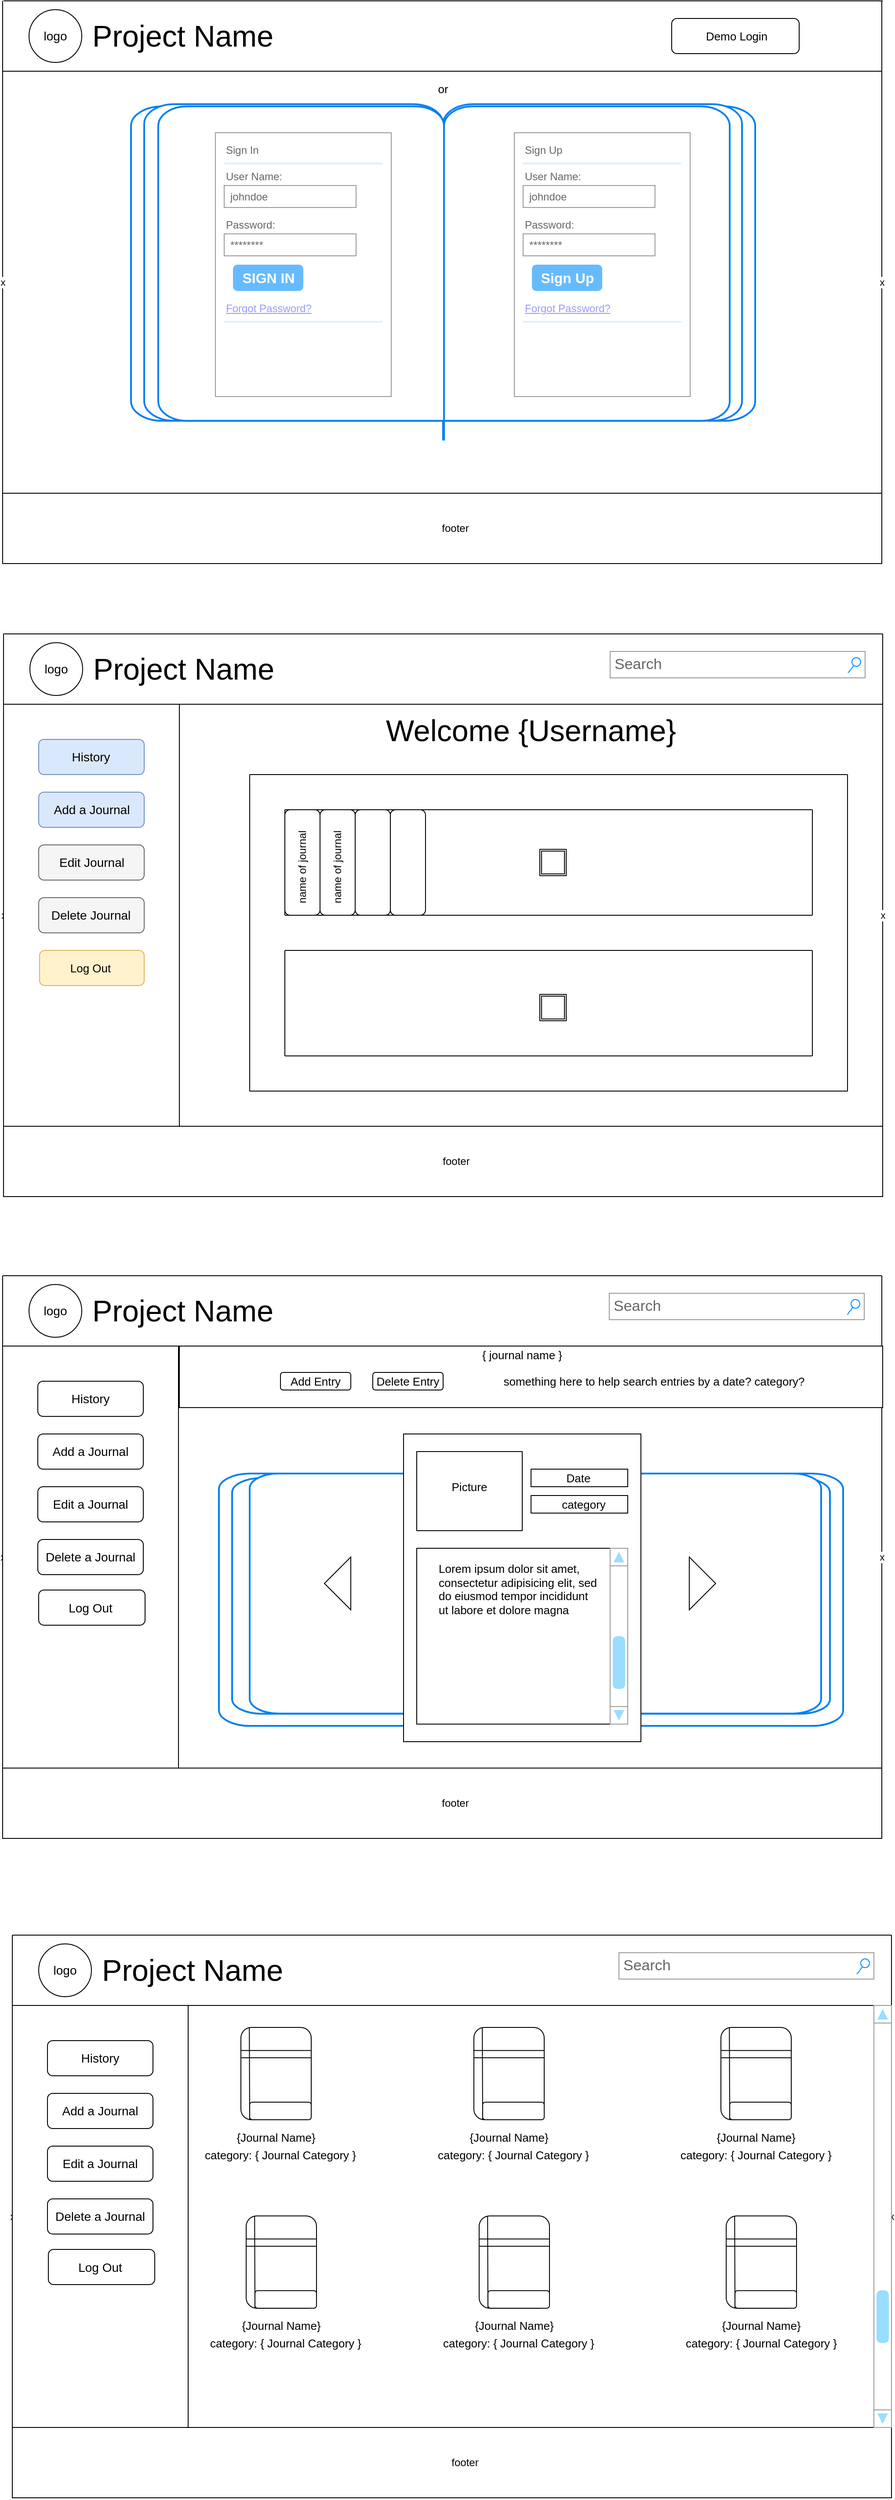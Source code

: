 <mxfile version="14.2.9" type="github">
  <diagram name="Page-1" id="03018318-947c-dd8e-b7a3-06fadd420f32">
    <mxGraphModel dx="1186" dy="2384" grid="1" gridSize="10" guides="1" tooltips="1" connect="1" arrows="1" fold="1" page="1" pageScale="1" pageWidth="1100" pageHeight="850" background="#ffffff" math="0" shadow="0">
      <root>
        <mxCell id="0" />
        <mxCell id="1" parent="0" />
        <mxCell id="677b7b8949515195-3" value="Search" style="strokeWidth=1;shadow=0;align=center;html=1;shape=mxgraph.mockup.forms.searchBox;strokeColor=#999999;mainText=;strokeColor2=#008cff;fontColor=#666666;fontSize=17;align=left;spacingLeft=3;rounded=0;labelBackgroundColor=none;comic=1;" parent="1" vertex="1">
          <mxGeometry x="730" y="-740" width="290" height="30" as="geometry" />
        </mxCell>
        <mxCell id="5NB1hFwePOgQbVpTFOs5-40" value="Untitled Layer" parent="0" />
        <mxCell id="5NB1hFwePOgQbVpTFOs5-164" value="" style="html=1;verticalLabelPosition=bottom;align=center;labelBackgroundColor=#ffffff;verticalAlign=top;strokeWidth=2;strokeColor=#0080F0;shadow=0;dashed=0;shape=mxgraph.ios7.icons.book;fontSize=33;fontColor=#000000;" vertex="1" parent="5NB1hFwePOgQbVpTFOs5-40">
          <mxGeometry x="285" y="195" width="710" height="305" as="geometry" />
        </mxCell>
        <mxCell id="5NB1hFwePOgQbVpTFOs5-166" value="" style="html=1;verticalLabelPosition=bottom;align=center;labelBackgroundColor=#ffffff;verticalAlign=top;strokeWidth=2;strokeColor=#0080F0;shadow=0;dashed=0;shape=mxgraph.ios7.icons.book;fontSize=33;fontColor=#000000;" vertex="1" parent="5NB1hFwePOgQbVpTFOs5-40">
          <mxGeometry x="300" y="200" width="680" height="285" as="geometry" />
        </mxCell>
        <mxCell id="5NB1hFwePOgQbVpTFOs5-176" value="" style="html=1;verticalLabelPosition=bottom;align=center;labelBackgroundColor=#ffffff;verticalAlign=top;strokeWidth=2;strokeColor=#0080F0;shadow=0;dashed=0;shape=mxgraph.ios7.icons.book;fontSize=13;fontColor=#000000;" vertex="1" parent="5NB1hFwePOgQbVpTFOs5-40">
          <mxGeometry x="320" y="195" width="650" height="290" as="geometry" />
        </mxCell>
        <mxCell id="5NB1hFwePOgQbVpTFOs5-44" value="" style="endArrow=none;html=1;" edge="1" parent="5NB1hFwePOgQbVpTFOs5-40">
          <mxGeometry width="50" height="50" relative="1" as="geometry">
            <mxPoint x="40" y="-760" as="sourcePoint" />
            <mxPoint x="1040" y="-760" as="targetPoint" />
          </mxGeometry>
        </mxCell>
        <mxCell id="5NB1hFwePOgQbVpTFOs5-45" value="" style="endArrow=none;html=1;" edge="1" parent="5NB1hFwePOgQbVpTFOs5-40">
          <mxGeometry width="50" height="50" relative="1" as="geometry">
            <mxPoint x="40" y="-120" as="sourcePoint" />
            <mxPoint x="1040" y="-120" as="targetPoint" />
          </mxGeometry>
        </mxCell>
        <mxCell id="5NB1hFwePOgQbVpTFOs5-46" value="" style="endArrow=none;html=1;" edge="1" parent="5NB1hFwePOgQbVpTFOs5-40">
          <mxGeometry width="50" height="50" relative="1" as="geometry">
            <mxPoint x="40" y="-680" as="sourcePoint" />
            <mxPoint x="1040" y="-680" as="targetPoint" />
          </mxGeometry>
        </mxCell>
        <mxCell id="5NB1hFwePOgQbVpTFOs5-48" value="x&lt;span style=&quot;color: rgba(0 , 0 , 0 , 0) ; font-family: monospace ; font-size: 0px ; background-color: rgb(248 , 249 , 250)&quot;&gt;%3CmxGraphModel%3E%3Croot%3E%3CmxCell%20id%3D%220%22%2F%3E%3CmxCell%20id%3D%221%22%20parent%3D%220%22%2F%3E%3CmxCell%20id%3D%222%22%20value%3D%22%22%20style%3D%22endArrow%3Dnone%3Bhtml%3D1%3B%22%20edge%3D%221%22%20parent%3D%221%22%3E%3CmxGeometry%20width%3D%2250%22%20height%3D%2250%22%20relative%3D%221%22%20as%3D%22geometry%22%3E%3CmxPoint%20x%3D%2240%22%20y%3D%22-800%22%20as%3D%22sourcePoint%22%2F%3E%3CmxPoint%20x%3D%221040%22%20y%3D%22-800%22%20as%3D%22targetPoint%22%2F%3E%3C%2FmxGeometry%3E%3C%2FmxCell%3E%3C%2Froot%3E%3C%2FmxGraphModel%3E&lt;/span&gt;" style="endArrow=none;html=1;" edge="1" parent="5NB1hFwePOgQbVpTFOs5-40">
          <mxGeometry width="50" height="50" relative="1" as="geometry">
            <mxPoint x="40" y="-120" as="sourcePoint" />
            <mxPoint x="40" y="-760" as="targetPoint" />
          </mxGeometry>
        </mxCell>
        <mxCell id="5NB1hFwePOgQbVpTFOs5-50" value="x&lt;span style=&quot;color: rgba(0 , 0 , 0 , 0) ; font-family: monospace ; font-size: 0px ; background-color: rgb(248 , 249 , 250)&quot;&gt;%3CmxGraphModel%3E%3Croot%3E%3CmxCell%20id%3D%220%22%2F%3E%3CmxCell%20id%3D%221%22%20parent%3D%220%22%2F%3E%3CmxCell%20id%3D%222%22%20value%3D%22%22%20style%3D%22endArrow%3Dnone%3Bhtml%3D1%3B%22%20edge%3D%221%22%20parent%3D%221%22%3E%3CmxGeometry%20width%3D%2250%22%20height%3D%2250%22%20relative%3D%221%22%20as%3D%22geometry%22%3E%3CmxPoint%20x%3D%2240%22%20y%3D%22-800%22%20as%3D%22sourcePoint%22%2F%3E%3CmxPoint%20x%3D%221040%22%20y%3D%22-800%22%20as%3D%22targetPoint%22%2F%3E%3C%2FmxGeometry%3E%3C%2FmxCell%3E%3C%2Froot%3E%3C%2FmxGraphModel%3E&lt;/span&gt;" style="endArrow=none;html=1;" edge="1" parent="5NB1hFwePOgQbVpTFOs5-40">
          <mxGeometry width="50" height="50" relative="1" as="geometry">
            <mxPoint x="1040" y="-120" as="sourcePoint" />
            <mxPoint x="1040" y="-760" as="targetPoint" />
          </mxGeometry>
        </mxCell>
        <mxCell id="5NB1hFwePOgQbVpTFOs5-65" value="" style="endArrow=none;html=1;" edge="1" parent="5NB1hFwePOgQbVpTFOs5-40">
          <mxGeometry width="50" height="50" relative="1" as="geometry">
            <mxPoint x="320" y="-600" as="sourcePoint" />
            <mxPoint x="1000" y="-600" as="targetPoint" />
          </mxGeometry>
        </mxCell>
        <mxCell id="5NB1hFwePOgQbVpTFOs5-66" value="" style="endArrow=none;html=1;" edge="1" parent="5NB1hFwePOgQbVpTFOs5-40">
          <mxGeometry width="50" height="50" relative="1" as="geometry">
            <mxPoint x="320" y="-600" as="sourcePoint" />
            <mxPoint x="320" y="-240" as="targetPoint" />
          </mxGeometry>
        </mxCell>
        <mxCell id="5NB1hFwePOgQbVpTFOs5-67" value="" style="endArrow=none;html=1;" edge="1" parent="5NB1hFwePOgQbVpTFOs5-40">
          <mxGeometry width="50" height="50" relative="1" as="geometry">
            <mxPoint x="1000" y="-600" as="sourcePoint" />
            <mxPoint x="1000" y="-240" as="targetPoint" />
          </mxGeometry>
        </mxCell>
        <mxCell id="5NB1hFwePOgQbVpTFOs5-68" value="" style="endArrow=none;html=1;" edge="1" parent="5NB1hFwePOgQbVpTFOs5-40">
          <mxGeometry width="50" height="50" relative="1" as="geometry">
            <mxPoint x="320" y="-240" as="sourcePoint" />
            <mxPoint x="1000" y="-240" as="targetPoint" />
          </mxGeometry>
        </mxCell>
        <mxCell id="5NB1hFwePOgQbVpTFOs5-69" value="" style="endArrow=none;html=1;" edge="1" parent="5NB1hFwePOgQbVpTFOs5-40">
          <mxGeometry width="50" height="50" relative="1" as="geometry">
            <mxPoint x="360" y="-560" as="sourcePoint" />
            <mxPoint x="960" y="-560" as="targetPoint" />
          </mxGeometry>
        </mxCell>
        <mxCell id="5NB1hFwePOgQbVpTFOs5-70" value="" style="endArrow=none;html=1;" edge="1" parent="5NB1hFwePOgQbVpTFOs5-40">
          <mxGeometry width="50" height="50" relative="1" as="geometry">
            <mxPoint x="360" y="-440" as="sourcePoint" />
            <mxPoint x="960" y="-440" as="targetPoint" />
          </mxGeometry>
        </mxCell>
        <mxCell id="5NB1hFwePOgQbVpTFOs5-71" value="" style="endArrow=none;html=1;" edge="1" parent="5NB1hFwePOgQbVpTFOs5-40">
          <mxGeometry width="50" height="50" relative="1" as="geometry">
            <mxPoint x="360" y="-400" as="sourcePoint" />
            <mxPoint x="960" y="-400" as="targetPoint" />
          </mxGeometry>
        </mxCell>
        <mxCell id="5NB1hFwePOgQbVpTFOs5-72" value="" style="endArrow=none;html=1;" edge="1" parent="5NB1hFwePOgQbVpTFOs5-40">
          <mxGeometry width="50" height="50" relative="1" as="geometry">
            <mxPoint x="360" y="-280" as="sourcePoint" />
            <mxPoint x="960" y="-280" as="targetPoint" />
          </mxGeometry>
        </mxCell>
        <mxCell id="5NB1hFwePOgQbVpTFOs5-74" value="" style="endArrow=none;html=1;" edge="1" parent="5NB1hFwePOgQbVpTFOs5-40">
          <mxGeometry width="50" height="50" relative="1" as="geometry">
            <mxPoint x="360" y="-440" as="sourcePoint" />
            <mxPoint x="360" y="-560" as="targetPoint" />
          </mxGeometry>
        </mxCell>
        <mxCell id="5NB1hFwePOgQbVpTFOs5-75" value="" style="endArrow=none;html=1;" edge="1" parent="5NB1hFwePOgQbVpTFOs5-40">
          <mxGeometry width="50" height="50" relative="1" as="geometry">
            <mxPoint x="960" y="-440" as="sourcePoint" />
            <mxPoint x="960" y="-560" as="targetPoint" />
          </mxGeometry>
        </mxCell>
        <mxCell id="5NB1hFwePOgQbVpTFOs5-76" value="" style="endArrow=none;html=1;" edge="1" parent="5NB1hFwePOgQbVpTFOs5-40">
          <mxGeometry width="50" height="50" relative="1" as="geometry">
            <mxPoint x="360" y="-280" as="sourcePoint" />
            <mxPoint x="360" y="-400" as="targetPoint" />
          </mxGeometry>
        </mxCell>
        <mxCell id="5NB1hFwePOgQbVpTFOs5-77" value="" style="endArrow=none;html=1;" edge="1" parent="5NB1hFwePOgQbVpTFOs5-40">
          <mxGeometry width="50" height="50" relative="1" as="geometry">
            <mxPoint x="960" y="-280" as="sourcePoint" />
            <mxPoint x="960" y="-400" as="targetPoint" />
          </mxGeometry>
        </mxCell>
        <mxCell id="5NB1hFwePOgQbVpTFOs5-78" value="" style="rounded=1;whiteSpace=wrap;html=1;rotation=-90;" vertex="1" parent="5NB1hFwePOgQbVpTFOs5-40">
          <mxGeometry x="320" y="-520" width="120" height="40" as="geometry" />
        </mxCell>
        <mxCell id="5NB1hFwePOgQbVpTFOs5-79" value="" style="rounded=1;whiteSpace=wrap;html=1;rotation=-90;" vertex="1" parent="5NB1hFwePOgQbVpTFOs5-40">
          <mxGeometry x="360" y="-520" width="120" height="40" as="geometry" />
        </mxCell>
        <mxCell id="5NB1hFwePOgQbVpTFOs5-80" value="" style="rounded=1;whiteSpace=wrap;html=1;rotation=-90;" vertex="1" parent="5NB1hFwePOgQbVpTFOs5-40">
          <mxGeometry x="400" y="-520" width="120" height="40" as="geometry" />
        </mxCell>
        <mxCell id="5NB1hFwePOgQbVpTFOs5-81" value="" style="rounded=1;whiteSpace=wrap;html=1;rotation=-90;" vertex="1" parent="5NB1hFwePOgQbVpTFOs5-40">
          <mxGeometry x="440" y="-520" width="120" height="40" as="geometry" />
        </mxCell>
        <mxCell id="5NB1hFwePOgQbVpTFOs5-82" value="" style="shape=ext;double=1;whiteSpace=wrap;html=1;aspect=fixed;" vertex="1" parent="5NB1hFwePOgQbVpTFOs5-40">
          <mxGeometry x="650" y="-515" width="30" height="30" as="geometry" />
        </mxCell>
        <mxCell id="5NB1hFwePOgQbVpTFOs5-83" value="" style="shape=ext;double=1;whiteSpace=wrap;html=1;aspect=fixed;" vertex="1" parent="5NB1hFwePOgQbVpTFOs5-40">
          <mxGeometry x="650" y="-350" width="30" height="30" as="geometry" />
        </mxCell>
        <mxCell id="5NB1hFwePOgQbVpTFOs5-88" value="" style="rounded=0;whiteSpace=wrap;html=1;" vertex="1" parent="5NB1hFwePOgQbVpTFOs5-40">
          <mxGeometry x="40" y="-200" width="1000" height="80" as="geometry" />
        </mxCell>
        <mxCell id="5NB1hFwePOgQbVpTFOs5-89" value="footer" style="text;html=1;strokeColor=none;fillColor=none;align=center;verticalAlign=middle;whiteSpace=wrap;rounded=0;" vertex="1" parent="5NB1hFwePOgQbVpTFOs5-40">
          <mxGeometry x="500" y="-180" width="110" height="40" as="geometry" />
        </mxCell>
        <mxCell id="5NB1hFwePOgQbVpTFOs5-90" value="" style="shape=image;html=1;verticalAlign=top;verticalLabelPosition=bottom;labelBackgroundColor=#ffffff;imageAspect=0;aspect=fixed;image=https://cdn4.iconfinder.com/data/icons/basic-user-interface-elements/700/plus-add-new-create-attach-maximize-128.png" vertex="1" parent="5NB1hFwePOgQbVpTFOs5-40">
          <mxGeometry x="656" y="-509" width="18" height="18" as="geometry" />
        </mxCell>
        <mxCell id="5NB1hFwePOgQbVpTFOs5-91" value="" style="shape=image;html=1;verticalAlign=top;verticalLabelPosition=bottom;labelBackgroundColor=#ffffff;imageAspect=0;aspect=fixed;image=https://cdn4.iconfinder.com/data/icons/basic-user-interface-elements/700/plus-add-new-create-attach-maximize-128.png" vertex="1" parent="5NB1hFwePOgQbVpTFOs5-40">
          <mxGeometry x="656" y="-344" width="18" height="18" as="geometry" />
        </mxCell>
        <mxCell id="5NB1hFwePOgQbVpTFOs5-92" value="name of journal" style="text;html=1;strokeColor=none;fillColor=none;align=center;verticalAlign=middle;whiteSpace=wrap;rounded=0;rotation=-90;" vertex="1" parent="5NB1hFwePOgQbVpTFOs5-40">
          <mxGeometry x="325" y="-505" width="110" height="20" as="geometry" />
        </mxCell>
        <mxCell id="5NB1hFwePOgQbVpTFOs5-93" value="name of journal" style="text;html=1;strokeColor=none;fillColor=none;align=center;verticalAlign=middle;whiteSpace=wrap;rounded=0;rotation=-90;" vertex="1" parent="5NB1hFwePOgQbVpTFOs5-40">
          <mxGeometry x="365" y="-505" width="110" height="20" as="geometry" />
        </mxCell>
        <mxCell id="5NB1hFwePOgQbVpTFOs5-94" value="" style="rounded=0;whiteSpace=wrap;html=1;rotation=-90;" vertex="1" parent="5NB1hFwePOgQbVpTFOs5-40">
          <mxGeometry x="-100" y="-540" width="480" height="200" as="geometry" />
        </mxCell>
        <mxCell id="5NB1hFwePOgQbVpTFOs5-99" value="" style="rounded=1;whiteSpace=wrap;html=1;fillColor=#dae8fc;strokeColor=#6c8ebf;" vertex="1" parent="5NB1hFwePOgQbVpTFOs5-40">
          <mxGeometry x="80" y="-640" width="120" height="40" as="geometry" />
        </mxCell>
        <mxCell id="5NB1hFwePOgQbVpTFOs5-100" value="" style="rounded=1;whiteSpace=wrap;html=1;fillColor=#dae8fc;strokeColor=#6c8ebf;" vertex="1" parent="5NB1hFwePOgQbVpTFOs5-40">
          <mxGeometry x="80" y="-580" width="120" height="40" as="geometry" />
        </mxCell>
        <mxCell id="5NB1hFwePOgQbVpTFOs5-101" value="" style="rounded=1;whiteSpace=wrap;html=1;fillColor=#f5f5f5;strokeColor=#666666;fontColor=#333333;" vertex="1" parent="5NB1hFwePOgQbVpTFOs5-40">
          <mxGeometry x="80" y="-520" width="120" height="40" as="geometry" />
        </mxCell>
        <mxCell id="5NB1hFwePOgQbVpTFOs5-102" value="" style="rounded=1;whiteSpace=wrap;html=1;fillColor=#f5f5f5;strokeColor=#666666;fontColor=#333333;" vertex="1" parent="5NB1hFwePOgQbVpTFOs5-40">
          <mxGeometry x="80" y="-460" width="120" height="40" as="geometry" />
        </mxCell>
        <mxCell id="5NB1hFwePOgQbVpTFOs5-104" value="" style="ellipse;whiteSpace=wrap;html=1;aspect=fixed;" vertex="1" parent="5NB1hFwePOgQbVpTFOs5-40">
          <mxGeometry x="70" y="-750" width="60" height="60" as="geometry" />
        </mxCell>
        <mxCell id="5NB1hFwePOgQbVpTFOs5-105" value="Project Name" style="text;html=1;strokeColor=none;fillColor=none;align=center;verticalAlign=middle;whiteSpace=wrap;rounded=0;strokeWidth=6;fontSize=34;" vertex="1" parent="5NB1hFwePOgQbVpTFOs5-40">
          <mxGeometry x="140" y="-760" width="210" height="80" as="geometry" />
        </mxCell>
        <mxCell id="5NB1hFwePOgQbVpTFOs5-106" value="Welcome {Username}" style="text;html=1;strokeColor=none;fillColor=none;align=center;verticalAlign=middle;whiteSpace=wrap;rounded=0;fontSize=34;" vertex="1" parent="5NB1hFwePOgQbVpTFOs5-40">
          <mxGeometry x="440" y="-660" width="400" height="20" as="geometry" />
        </mxCell>
        <mxCell id="5NB1hFwePOgQbVpTFOs5-108" value="Add a Journal" style="text;html=1;strokeColor=none;fillColor=none;align=center;verticalAlign=middle;whiteSpace=wrap;rounded=0;fontSize=14;" vertex="1" parent="5NB1hFwePOgQbVpTFOs5-40">
          <mxGeometry x="87.5" y="-580" width="105" height="40" as="geometry" />
        </mxCell>
        <mxCell id="5NB1hFwePOgQbVpTFOs5-111" value="History" style="text;html=1;strokeColor=none;fillColor=none;align=center;verticalAlign=middle;whiteSpace=wrap;rounded=0;fontSize=14;" vertex="1" parent="5NB1hFwePOgQbVpTFOs5-40">
          <mxGeometry x="96.5" y="-640" width="85" height="40" as="geometry" />
        </mxCell>
        <mxCell id="5NB1hFwePOgQbVpTFOs5-112" value="Edit Journal" style="text;html=1;strokeColor=none;fillColor=none;align=center;verticalAlign=middle;whiteSpace=wrap;rounded=0;fontSize=14;" vertex="1" parent="5NB1hFwePOgQbVpTFOs5-40">
          <mxGeometry x="93" y="-520" width="95" height="40" as="geometry" />
        </mxCell>
        <mxCell id="5NB1hFwePOgQbVpTFOs5-113" value="Delete Journal" style="text;html=1;strokeColor=none;fillColor=none;align=center;verticalAlign=middle;whiteSpace=wrap;rounded=0;fontSize=14;" vertex="1" parent="5NB1hFwePOgQbVpTFOs5-40">
          <mxGeometry x="86.5" y="-460" width="105" height="40" as="geometry" />
        </mxCell>
        <mxCell id="5NB1hFwePOgQbVpTFOs5-114" value="Search" style="strokeWidth=1;shadow=0;align=center;html=1;shape=mxgraph.mockup.forms.searchBox;strokeColor=#999999;mainText=;strokeColor2=#008cff;fontColor=#666666;fontSize=17;align=left;spacingLeft=3;rounded=0;labelBackgroundColor=none;comic=1;" vertex="1" parent="5NB1hFwePOgQbVpTFOs5-40">
          <mxGeometry x="729" y="-10" width="290" height="30" as="geometry" />
        </mxCell>
        <mxCell id="5NB1hFwePOgQbVpTFOs5-115" value="" style="endArrow=none;html=1;" edge="1" parent="5NB1hFwePOgQbVpTFOs5-40">
          <mxGeometry width="50" height="50" relative="1" as="geometry">
            <mxPoint x="39" y="-30" as="sourcePoint" />
            <mxPoint x="1039" y="-30" as="targetPoint" />
          </mxGeometry>
        </mxCell>
        <mxCell id="5NB1hFwePOgQbVpTFOs5-116" value="" style="endArrow=none;html=1;" edge="1" parent="5NB1hFwePOgQbVpTFOs5-40">
          <mxGeometry width="50" height="50" relative="1" as="geometry">
            <mxPoint x="39" y="610" as="sourcePoint" />
            <mxPoint x="1039" y="610" as="targetPoint" />
          </mxGeometry>
        </mxCell>
        <mxCell id="5NB1hFwePOgQbVpTFOs5-117" value="" style="endArrow=none;html=1;" edge="1" parent="5NB1hFwePOgQbVpTFOs5-40">
          <mxGeometry width="50" height="50" relative="1" as="geometry">
            <mxPoint x="39" y="50" as="sourcePoint" />
            <mxPoint x="1039" y="50" as="targetPoint" />
          </mxGeometry>
        </mxCell>
        <mxCell id="5NB1hFwePOgQbVpTFOs5-118" value="x&lt;span style=&quot;color: rgba(0 , 0 , 0 , 0) ; font-family: monospace ; font-size: 0px ; background-color: rgb(248 , 249 , 250)&quot;&gt;%3CmxGraphModel%3E%3Croot%3E%3CmxCell%20id%3D%220%22%2F%3E%3CmxCell%20id%3D%221%22%20parent%3D%220%22%2F%3E%3CmxCell%20id%3D%222%22%20value%3D%22%22%20style%3D%22endArrow%3Dnone%3Bhtml%3D1%3B%22%20edge%3D%221%22%20parent%3D%221%22%3E%3CmxGeometry%20width%3D%2250%22%20height%3D%2250%22%20relative%3D%221%22%20as%3D%22geometry%22%3E%3CmxPoint%20x%3D%2240%22%20y%3D%22-800%22%20as%3D%22sourcePoint%22%2F%3E%3CmxPoint%20x%3D%221040%22%20y%3D%22-800%22%20as%3D%22targetPoint%22%2F%3E%3C%2FmxGeometry%3E%3C%2FmxCell%3E%3C%2Froot%3E%3C%2FmxGraphModel%3E&lt;/span&gt;" style="endArrow=none;html=1;" edge="1" parent="5NB1hFwePOgQbVpTFOs5-40">
          <mxGeometry width="50" height="50" relative="1" as="geometry">
            <mxPoint x="39" y="610" as="sourcePoint" />
            <mxPoint x="39" y="-30" as="targetPoint" />
          </mxGeometry>
        </mxCell>
        <mxCell id="5NB1hFwePOgQbVpTFOs5-119" value="x&lt;span style=&quot;color: rgba(0 , 0 , 0 , 0) ; font-family: monospace ; font-size: 0px ; background-color: rgb(248 , 249 , 250)&quot;&gt;%3CmxGraphModel%3E%3Croot%3E%3CmxCell%20id%3D%220%22%2F%3E%3CmxCell%20id%3D%221%22%20parent%3D%220%22%2F%3E%3CmxCell%20id%3D%222%22%20value%3D%22%22%20style%3D%22endArrow%3Dnone%3Bhtml%3D1%3B%22%20edge%3D%221%22%20parent%3D%221%22%3E%3CmxGeometry%20width%3D%2250%22%20height%3D%2250%22%20relative%3D%221%22%20as%3D%22geometry%22%3E%3CmxPoint%20x%3D%2240%22%20y%3D%22-800%22%20as%3D%22sourcePoint%22%2F%3E%3CmxPoint%20x%3D%221040%22%20y%3D%22-800%22%20as%3D%22targetPoint%22%2F%3E%3C%2FmxGeometry%3E%3C%2FmxCell%3E%3C%2Froot%3E%3C%2FmxGraphModel%3E&lt;/span&gt;" style="endArrow=none;html=1;" edge="1" parent="5NB1hFwePOgQbVpTFOs5-40">
          <mxGeometry width="50" height="50" relative="1" as="geometry">
            <mxPoint x="1039" y="610" as="sourcePoint" />
            <mxPoint x="1039" y="-30" as="targetPoint" />
          </mxGeometry>
        </mxCell>
        <mxCell id="5NB1hFwePOgQbVpTFOs5-138" value="" style="rounded=0;whiteSpace=wrap;html=1;" vertex="1" parent="5NB1hFwePOgQbVpTFOs5-40">
          <mxGeometry x="39" y="530" width="1000" height="80" as="geometry" />
        </mxCell>
        <mxCell id="5NB1hFwePOgQbVpTFOs5-139" value="footer" style="text;html=1;strokeColor=none;fillColor=none;align=center;verticalAlign=middle;whiteSpace=wrap;rounded=0;" vertex="1" parent="5NB1hFwePOgQbVpTFOs5-40">
          <mxGeometry x="499" y="550" width="110" height="40" as="geometry" />
        </mxCell>
        <mxCell id="5NB1hFwePOgQbVpTFOs5-144" value="" style="rounded=0;whiteSpace=wrap;html=1;rotation=-90;" vertex="1" parent="5NB1hFwePOgQbVpTFOs5-40">
          <mxGeometry x="-101" y="190" width="480" height="200" as="geometry" />
        </mxCell>
        <mxCell id="5NB1hFwePOgQbVpTFOs5-145" value="" style="rounded=1;whiteSpace=wrap;html=1;" vertex="1" parent="5NB1hFwePOgQbVpTFOs5-40">
          <mxGeometry x="79" y="90" width="120" height="40" as="geometry" />
        </mxCell>
        <mxCell id="5NB1hFwePOgQbVpTFOs5-146" value="" style="rounded=1;whiteSpace=wrap;html=1;" vertex="1" parent="5NB1hFwePOgQbVpTFOs5-40">
          <mxGeometry x="79" y="150" width="120" height="40" as="geometry" />
        </mxCell>
        <mxCell id="5NB1hFwePOgQbVpTFOs5-147" value="" style="rounded=1;whiteSpace=wrap;html=1;" vertex="1" parent="5NB1hFwePOgQbVpTFOs5-40">
          <mxGeometry x="79" y="210" width="120" height="40" as="geometry" />
        </mxCell>
        <mxCell id="5NB1hFwePOgQbVpTFOs5-148" value="" style="rounded=1;whiteSpace=wrap;html=1;" vertex="1" parent="5NB1hFwePOgQbVpTFOs5-40">
          <mxGeometry x="79" y="270" width="120" height="40" as="geometry" />
        </mxCell>
        <mxCell id="5NB1hFwePOgQbVpTFOs5-149" value="" style="ellipse;whiteSpace=wrap;html=1;aspect=fixed;" vertex="1" parent="5NB1hFwePOgQbVpTFOs5-40">
          <mxGeometry x="69" y="-20" width="60" height="60" as="geometry" />
        </mxCell>
        <mxCell id="5NB1hFwePOgQbVpTFOs5-150" value="Project Name" style="text;html=1;strokeColor=none;fillColor=none;align=center;verticalAlign=middle;whiteSpace=wrap;rounded=0;strokeWidth=6;fontSize=34;" vertex="1" parent="5NB1hFwePOgQbVpTFOs5-40">
          <mxGeometry x="139" y="-30" width="210" height="80" as="geometry" />
        </mxCell>
        <mxCell id="5NB1hFwePOgQbVpTFOs5-152" value="Add a Journal" style="text;html=1;strokeColor=none;fillColor=none;align=center;verticalAlign=middle;whiteSpace=wrap;rounded=0;fontSize=14;" vertex="1" parent="5NB1hFwePOgQbVpTFOs5-40">
          <mxGeometry x="54" y="150" width="170" height="40" as="geometry" />
        </mxCell>
        <mxCell id="5NB1hFwePOgQbVpTFOs5-153" value="History" style="text;html=1;strokeColor=none;fillColor=none;align=center;verticalAlign=middle;whiteSpace=wrap;rounded=0;fontSize=14;" vertex="1" parent="5NB1hFwePOgQbVpTFOs5-40">
          <mxGeometry x="54" y="90" width="170" height="40" as="geometry" />
        </mxCell>
        <mxCell id="5NB1hFwePOgQbVpTFOs5-154" value="Edit a Journal" style="text;html=1;strokeColor=none;fillColor=none;align=center;verticalAlign=middle;whiteSpace=wrap;rounded=0;fontSize=14;" vertex="1" parent="5NB1hFwePOgQbVpTFOs5-40">
          <mxGeometry x="54" y="210" width="170" height="40" as="geometry" />
        </mxCell>
        <mxCell id="5NB1hFwePOgQbVpTFOs5-155" value="Delete a Journal" style="text;html=1;strokeColor=none;fillColor=none;align=center;verticalAlign=middle;whiteSpace=wrap;rounded=0;fontSize=14;" vertex="1" parent="5NB1hFwePOgQbVpTFOs5-40">
          <mxGeometry x="54" y="270" width="170" height="40" as="geometry" />
        </mxCell>
        <mxCell id="5NB1hFwePOgQbVpTFOs5-156" value="logo" style="text;html=1;strokeColor=none;fillColor=none;align=center;verticalAlign=middle;whiteSpace=wrap;rounded=0;fontSize=14;" vertex="1" parent="5NB1hFwePOgQbVpTFOs5-40">
          <mxGeometry x="80" y="-730" width="40" height="20" as="geometry" />
        </mxCell>
        <mxCell id="5NB1hFwePOgQbVpTFOs5-157" value="logo" style="text;html=1;strokeColor=none;fillColor=none;align=center;verticalAlign=middle;whiteSpace=wrap;rounded=0;fontSize=14;" vertex="1" parent="5NB1hFwePOgQbVpTFOs5-40">
          <mxGeometry x="79" width="40" height="20" as="geometry" />
        </mxCell>
        <mxCell id="5NB1hFwePOgQbVpTFOs5-167" value="" style="rounded=0;whiteSpace=wrap;html=1;strokeWidth=1;fontSize=33;fontColor=#000000;rotation=-90;horizontal=1;verticalAlign=bottom;" vertex="1" parent="5NB1hFwePOgQbVpTFOs5-40">
          <mxGeometry x="455" y="190" width="350" height="270" as="geometry" />
        </mxCell>
        <mxCell id="5NB1hFwePOgQbVpTFOs5-168" value="" style="triangle;whiteSpace=wrap;html=1;strokeWidth=1;fontSize=33;fontColor=#000000;" vertex="1" parent="5NB1hFwePOgQbVpTFOs5-40">
          <mxGeometry x="820" y="290" width="30" height="60" as="geometry" />
        </mxCell>
        <mxCell id="5NB1hFwePOgQbVpTFOs5-169" value="" style="triangle;whiteSpace=wrap;html=1;strokeWidth=1;fontSize=33;fontColor=#000000;rotation=-180;" vertex="1" parent="5NB1hFwePOgQbVpTFOs5-40">
          <mxGeometry x="405" y="290" width="30" height="60" as="geometry" />
        </mxCell>
        <mxCell id="5NB1hFwePOgQbVpTFOs5-171" value="" style="rounded=0;whiteSpace=wrap;html=1;strokeWidth=1;fontSize=33;fontColor=#000000;" vertex="1" parent="5NB1hFwePOgQbVpTFOs5-40">
          <mxGeometry x="240" y="50" width="800" height="70" as="geometry" />
        </mxCell>
        <mxCell id="5NB1hFwePOgQbVpTFOs5-172" value="{ journal name }" style="text;html=1;strokeColor=none;fillColor=none;align=center;verticalAlign=middle;whiteSpace=wrap;rounded=0;fontSize=13;fontColor=#000000;" vertex="1" parent="5NB1hFwePOgQbVpTFOs5-40">
          <mxGeometry x="525" y="50" width="210" height="20" as="geometry" />
        </mxCell>
        <mxCell id="5NB1hFwePOgQbVpTFOs5-173" value="Add Entry" style="rounded=1;whiteSpace=wrap;html=1;strokeWidth=1;fontSize=13;fontColor=#000000;" vertex="1" parent="5NB1hFwePOgQbVpTFOs5-40">
          <mxGeometry x="355" y="80" width="80" height="20" as="geometry" />
        </mxCell>
        <mxCell id="5NB1hFwePOgQbVpTFOs5-174" value="Delete Entry" style="rounded=1;whiteSpace=wrap;html=1;strokeWidth=1;fontSize=13;fontColor=#000000;" vertex="1" parent="5NB1hFwePOgQbVpTFOs5-40">
          <mxGeometry x="460" y="80" width="80" height="20" as="geometry" />
        </mxCell>
        <mxCell id="5NB1hFwePOgQbVpTFOs5-179" value="something here to help search entries by a date? category?" style="text;html=1;strokeColor=none;fillColor=none;align=center;verticalAlign=middle;whiteSpace=wrap;rounded=0;fontSize=13;fontColor=#000000;" vertex="1" parent="5NB1hFwePOgQbVpTFOs5-40">
          <mxGeometry x="570" y="80" width="420" height="20" as="geometry" />
        </mxCell>
        <mxCell id="5NB1hFwePOgQbVpTFOs5-186" value="" style="rounded=0;whiteSpace=wrap;html=1;strokeWidth=1;fontSize=13;fontColor=#000000;" vertex="1" parent="5NB1hFwePOgQbVpTFOs5-40">
          <mxGeometry x="510" y="170" width="120" height="90" as="geometry" />
        </mxCell>
        <mxCell id="5NB1hFwePOgQbVpTFOs5-188" value="Picture" style="text;html=1;strokeColor=none;fillColor=none;align=center;verticalAlign=middle;whiteSpace=wrap;rounded=0;fontSize=13;fontColor=#000000;" vertex="1" parent="5NB1hFwePOgQbVpTFOs5-40">
          <mxGeometry x="510" y="190" width="120" height="40" as="geometry" />
        </mxCell>
        <mxCell id="5NB1hFwePOgQbVpTFOs5-233" value="" style="rounded=0;whiteSpace=wrap;html=1;strokeWidth=1;fontSize=13;fontColor=#000000;" vertex="1" parent="5NB1hFwePOgQbVpTFOs5-40">
          <mxGeometry x="510" y="280" width="230" height="200" as="geometry" />
        </mxCell>
        <mxCell id="5NB1hFwePOgQbVpTFOs5-234" value="" style="verticalLabelPosition=bottom;shadow=0;dashed=0;align=center;html=1;verticalAlign=top;strokeWidth=1;shape=mxgraph.mockup.navigation.scrollBar;strokeColor=#999999;barPos=20;fillColor2=#99ddff;strokeColor2=none;direction=north;fontSize=13;fontColor=#000000;" vertex="1" parent="5NB1hFwePOgQbVpTFOs5-40">
          <mxGeometry x="730" y="280" width="20" height="200" as="geometry" />
        </mxCell>
        <mxCell id="5NB1hFwePOgQbVpTFOs5-241" value="&lt;h1&gt;&lt;br&gt;&lt;/h1&gt;&lt;p&gt;Lorem ipsum dolor sit amet, consectetur adipisicing elit, sed do eiusmod tempor incididunt ut labore et dolore magna aliqua.&lt;/p&gt;" style="text;html=1;strokeColor=none;fillColor=none;spacing=5;spacingTop=-20;whiteSpace=wrap;overflow=hidden;rounded=0;fontSize=13;fontColor=#000000;" vertex="1" parent="5NB1hFwePOgQbVpTFOs5-40">
          <mxGeometry x="530" y="240" width="190" height="120" as="geometry" />
        </mxCell>
        <mxCell id="5NB1hFwePOgQbVpTFOs5-242" value="" style="rounded=0;whiteSpace=wrap;html=1;strokeWidth=1;fontSize=13;fontColor=#000000;" vertex="1" parent="5NB1hFwePOgQbVpTFOs5-40">
          <mxGeometry x="640" y="190" width="110" height="20" as="geometry" />
        </mxCell>
        <mxCell id="5NB1hFwePOgQbVpTFOs5-243" value="" style="rounded=0;whiteSpace=wrap;html=1;strokeWidth=1;fontSize=13;fontColor=#000000;" vertex="1" parent="5NB1hFwePOgQbVpTFOs5-40">
          <mxGeometry x="640" y="220" width="110" height="20" as="geometry" />
        </mxCell>
        <mxCell id="5NB1hFwePOgQbVpTFOs5-244" value="Date" style="text;html=1;strokeColor=none;fillColor=none;align=center;verticalAlign=middle;whiteSpace=wrap;rounded=0;fontSize=13;fontColor=#000000;" vertex="1" parent="5NB1hFwePOgQbVpTFOs5-40">
          <mxGeometry x="674" y="190" width="40" height="20" as="geometry" />
        </mxCell>
        <mxCell id="5NB1hFwePOgQbVpTFOs5-245" value="category" style="text;html=1;strokeColor=none;fillColor=none;align=center;verticalAlign=middle;whiteSpace=wrap;rounded=0;fontSize=13;fontColor=#000000;" vertex="1" parent="5NB1hFwePOgQbVpTFOs5-40">
          <mxGeometry x="680" y="220" width="40" height="20" as="geometry" />
        </mxCell>
        <mxCell id="5NB1hFwePOgQbVpTFOs5-289" value="" style="html=1;verticalLabelPosition=bottom;align=center;labelBackgroundColor=#ffffff;verticalAlign=top;strokeWidth=2;strokeColor=#0080F0;shadow=0;dashed=0;shape=mxgraph.ios7.icons.book;fontSize=33;fontColor=#000000;" vertex="1" parent="5NB1hFwePOgQbVpTFOs5-40">
          <mxGeometry x="185" y="-1360" width="710" height="380" as="geometry" />
        </mxCell>
        <mxCell id="5NB1hFwePOgQbVpTFOs5-290" value="" style="html=1;verticalLabelPosition=bottom;align=center;labelBackgroundColor=#ffffff;verticalAlign=top;strokeWidth=2;strokeColor=#0080F0;shadow=0;dashed=0;shape=mxgraph.ios7.icons.book;fontSize=33;fontColor=#000000;" vertex="1" parent="5NB1hFwePOgQbVpTFOs5-40">
          <mxGeometry x="200" y="-1362.5" width="680" height="382.5" as="geometry" />
        </mxCell>
        <mxCell id="5NB1hFwePOgQbVpTFOs5-291" value="" style="html=1;verticalLabelPosition=bottom;align=center;labelBackgroundColor=#ffffff;verticalAlign=top;strokeWidth=2;strokeColor=#0080F0;shadow=0;dashed=0;shape=mxgraph.ios7.icons.book;fontSize=13;fontColor=#000000;" vertex="1" parent="5NB1hFwePOgQbVpTFOs5-40">
          <mxGeometry x="216" y="-1360" width="650" height="380" as="geometry" />
        </mxCell>
        <mxCell id="5NB1hFwePOgQbVpTFOs5-293" value="" style="endArrow=none;html=1;" edge="1" parent="5NB1hFwePOgQbVpTFOs5-40">
          <mxGeometry width="50" height="50" relative="1" as="geometry">
            <mxPoint x="40" y="-1480" as="sourcePoint" />
            <mxPoint x="1040" y="-1480" as="targetPoint" />
          </mxGeometry>
        </mxCell>
        <mxCell id="5NB1hFwePOgQbVpTFOs5-294" value="" style="endArrow=none;html=1;" edge="1" parent="5NB1hFwePOgQbVpTFOs5-40">
          <mxGeometry width="50" height="50" relative="1" as="geometry">
            <mxPoint x="39" y="-840" as="sourcePoint" />
            <mxPoint x="1039" y="-840" as="targetPoint" />
          </mxGeometry>
        </mxCell>
        <mxCell id="5NB1hFwePOgQbVpTFOs5-295" value="" style="endArrow=none;html=1;" edge="1" parent="5NB1hFwePOgQbVpTFOs5-40">
          <mxGeometry width="50" height="50" relative="1" as="geometry">
            <mxPoint x="39" y="-1400" as="sourcePoint" />
            <mxPoint x="1039" y="-1400" as="targetPoint" />
          </mxGeometry>
        </mxCell>
        <mxCell id="5NB1hFwePOgQbVpTFOs5-296" value="x&lt;span style=&quot;color: rgba(0 , 0 , 0 , 0) ; font-family: monospace ; font-size: 0px ; background-color: rgb(248 , 249 , 250)&quot;&gt;%3CmxGraphModel%3E%3Croot%3E%3CmxCell%20id%3D%220%22%2F%3E%3CmxCell%20id%3D%221%22%20parent%3D%220%22%2F%3E%3CmxCell%20id%3D%222%22%20value%3D%22%22%20style%3D%22endArrow%3Dnone%3Bhtml%3D1%3B%22%20edge%3D%221%22%20parent%3D%221%22%3E%3CmxGeometry%20width%3D%2250%22%20height%3D%2250%22%20relative%3D%221%22%20as%3D%22geometry%22%3E%3CmxPoint%20x%3D%2240%22%20y%3D%22-800%22%20as%3D%22sourcePoint%22%2F%3E%3CmxPoint%20x%3D%221040%22%20y%3D%22-800%22%20as%3D%22targetPoint%22%2F%3E%3C%2FmxGeometry%3E%3C%2FmxCell%3E%3C%2Froot%3E%3C%2FmxGraphModel%3E&lt;/span&gt;" style="endArrow=none;html=1;" edge="1" parent="5NB1hFwePOgQbVpTFOs5-40">
          <mxGeometry width="50" height="50" relative="1" as="geometry">
            <mxPoint x="39" y="-840" as="sourcePoint" />
            <mxPoint x="39" y="-1480" as="targetPoint" />
          </mxGeometry>
        </mxCell>
        <mxCell id="5NB1hFwePOgQbVpTFOs5-297" value="x&lt;span style=&quot;color: rgba(0 , 0 , 0 , 0) ; font-family: monospace ; font-size: 0px ; background-color: rgb(248 , 249 , 250)&quot;&gt;%3CmxGraphModel%3E%3Croot%3E%3CmxCell%20id%3D%220%22%2F%3E%3CmxCell%20id%3D%221%22%20parent%3D%220%22%2F%3E%3CmxCell%20id%3D%222%22%20value%3D%22%22%20style%3D%22endArrow%3Dnone%3Bhtml%3D1%3B%22%20edge%3D%221%22%20parent%3D%221%22%3E%3CmxGeometry%20width%3D%2250%22%20height%3D%2250%22%20relative%3D%221%22%20as%3D%22geometry%22%3E%3CmxPoint%20x%3D%2240%22%20y%3D%22-800%22%20as%3D%22sourcePoint%22%2F%3E%3CmxPoint%20x%3D%221040%22%20y%3D%22-800%22%20as%3D%22targetPoint%22%2F%3E%3C%2FmxGeometry%3E%3C%2FmxCell%3E%3C%2Froot%3E%3C%2FmxGraphModel%3E&lt;/span&gt;" style="endArrow=none;html=1;" edge="1" parent="5NB1hFwePOgQbVpTFOs5-40">
          <mxGeometry width="50" height="50" relative="1" as="geometry">
            <mxPoint x="1039" y="-840" as="sourcePoint" />
            <mxPoint x="1039" y="-1480" as="targetPoint" />
          </mxGeometry>
        </mxCell>
        <mxCell id="5NB1hFwePOgQbVpTFOs5-298" value="" style="rounded=0;whiteSpace=wrap;html=1;" vertex="1" parent="5NB1hFwePOgQbVpTFOs5-40">
          <mxGeometry x="39" y="-920" width="1000" height="80" as="geometry" />
        </mxCell>
        <mxCell id="5NB1hFwePOgQbVpTFOs5-299" value="footer" style="text;html=1;strokeColor=none;fillColor=none;align=center;verticalAlign=middle;whiteSpace=wrap;rounded=0;" vertex="1" parent="5NB1hFwePOgQbVpTFOs5-40">
          <mxGeometry x="499" y="-900" width="110" height="40" as="geometry" />
        </mxCell>
        <mxCell id="5NB1hFwePOgQbVpTFOs5-305" value="" style="ellipse;whiteSpace=wrap;html=1;aspect=fixed;" vertex="1" parent="5NB1hFwePOgQbVpTFOs5-40">
          <mxGeometry x="69" y="-1470" width="60" height="60" as="geometry" />
        </mxCell>
        <mxCell id="5NB1hFwePOgQbVpTFOs5-306" value="Project Name" style="text;html=1;strokeColor=none;fillColor=none;align=center;verticalAlign=middle;whiteSpace=wrap;rounded=0;strokeWidth=6;fontSize=34;" vertex="1" parent="5NB1hFwePOgQbVpTFOs5-40">
          <mxGeometry x="139" y="-1480" width="210" height="80" as="geometry" />
        </mxCell>
        <mxCell id="5NB1hFwePOgQbVpTFOs5-311" value="logo" style="text;html=1;strokeColor=none;fillColor=none;align=center;verticalAlign=middle;whiteSpace=wrap;rounded=0;fontSize=14;" vertex="1" parent="5NB1hFwePOgQbVpTFOs5-40">
          <mxGeometry x="79" y="-1450" width="40" height="20" as="geometry" />
        </mxCell>
        <mxCell id="5NB1hFwePOgQbVpTFOs5-353" value="" style="strokeWidth=1;shadow=0;dashed=0;align=center;html=1;shape=mxgraph.mockup.forms.rrect;rSize=0;strokeColor=#999999;fillColor=#ffffff;fontSize=13;fontColor=#000000;" vertex="1" parent="5NB1hFwePOgQbVpTFOs5-40">
          <mxGeometry x="281" y="-1330" width="200" height="300" as="geometry" />
        </mxCell>
        <mxCell id="5NB1hFwePOgQbVpTFOs5-354" value="Sign In" style="strokeWidth=1;shadow=0;dashed=0;align=center;html=1;shape=mxgraph.mockup.forms.anchor;fontSize=12;fontColor=#666666;align=left;resizeWidth=1;spacingLeft=0;" vertex="1" parent="5NB1hFwePOgQbVpTFOs5-353">
          <mxGeometry width="100" height="20" relative="1" as="geometry">
            <mxPoint x="10" y="10" as="offset" />
          </mxGeometry>
        </mxCell>
        <mxCell id="5NB1hFwePOgQbVpTFOs5-355" value="" style="shape=line;strokeColor=#ddeeff;strokeWidth=2;html=1;resizeWidth=1;" vertex="1" parent="5NB1hFwePOgQbVpTFOs5-353">
          <mxGeometry width="180" height="10" relative="1" as="geometry">
            <mxPoint x="10" y="30" as="offset" />
          </mxGeometry>
        </mxCell>
        <mxCell id="5NB1hFwePOgQbVpTFOs5-356" value="User Name:" style="strokeWidth=1;shadow=0;dashed=0;align=center;html=1;shape=mxgraph.mockup.forms.anchor;fontSize=12;fontColor=#666666;align=left;resizeWidth=1;spacingLeft=0;" vertex="1" parent="5NB1hFwePOgQbVpTFOs5-353">
          <mxGeometry width="100" height="20" relative="1" as="geometry">
            <mxPoint x="10" y="40" as="offset" />
          </mxGeometry>
        </mxCell>
        <mxCell id="5NB1hFwePOgQbVpTFOs5-357" value="johndoe" style="strokeWidth=1;shadow=0;dashed=0;align=center;html=1;shape=mxgraph.mockup.forms.rrect;rSize=0;strokeColor=#999999;fontColor=#666666;align=left;spacingLeft=5;resizeWidth=1;" vertex="1" parent="5NB1hFwePOgQbVpTFOs5-353">
          <mxGeometry width="150" height="25" relative="1" as="geometry">
            <mxPoint x="10" y="60" as="offset" />
          </mxGeometry>
        </mxCell>
        <mxCell id="5NB1hFwePOgQbVpTFOs5-358" value="Password:" style="strokeWidth=1;shadow=0;dashed=0;align=center;html=1;shape=mxgraph.mockup.forms.anchor;fontSize=12;fontColor=#666666;align=left;resizeWidth=1;spacingLeft=0;" vertex="1" parent="5NB1hFwePOgQbVpTFOs5-353">
          <mxGeometry width="100" height="20" relative="1" as="geometry">
            <mxPoint x="10" y="95" as="offset" />
          </mxGeometry>
        </mxCell>
        <mxCell id="5NB1hFwePOgQbVpTFOs5-359" value="********" style="strokeWidth=1;shadow=0;dashed=0;align=center;html=1;shape=mxgraph.mockup.forms.rrect;rSize=0;strokeColor=#999999;fontColor=#666666;align=left;spacingLeft=5;resizeWidth=1;" vertex="1" parent="5NB1hFwePOgQbVpTFOs5-353">
          <mxGeometry width="150" height="25" relative="1" as="geometry">
            <mxPoint x="10" y="115" as="offset" />
          </mxGeometry>
        </mxCell>
        <mxCell id="5NB1hFwePOgQbVpTFOs5-360" value="SIGN IN" style="strokeWidth=1;shadow=0;dashed=0;align=center;html=1;shape=mxgraph.mockup.forms.rrect;rSize=5;strokeColor=none;fontColor=#ffffff;fillColor=#66bbff;fontSize=16;fontStyle=1;" vertex="1" parent="5NB1hFwePOgQbVpTFOs5-353">
          <mxGeometry y="1" width="80" height="30" relative="1" as="geometry">
            <mxPoint x="20" y="-150" as="offset" />
          </mxGeometry>
        </mxCell>
        <mxCell id="5NB1hFwePOgQbVpTFOs5-361" value="Forgot Password?" style="strokeWidth=1;shadow=0;dashed=0;align=center;html=1;shape=mxgraph.mockup.forms.anchor;fontSize=12;fontColor=#9999ff;align=left;spacingLeft=0;fontStyle=4;resizeWidth=1;" vertex="1" parent="5NB1hFwePOgQbVpTFOs5-353">
          <mxGeometry y="1" width="150" height="20" relative="1" as="geometry">
            <mxPoint x="10" y="-110" as="offset" />
          </mxGeometry>
        </mxCell>
        <mxCell id="5NB1hFwePOgQbVpTFOs5-362" value="" style="shape=line;strokeColor=#ddeeff;strokeWidth=2;html=1;resizeWidth=1;" vertex="1" parent="5NB1hFwePOgQbVpTFOs5-353">
          <mxGeometry y="1" width="180" height="10" relative="1" as="geometry">
            <mxPoint x="10" y="-90" as="offset" />
          </mxGeometry>
        </mxCell>
        <mxCell id="5NB1hFwePOgQbVpTFOs5-363" value="" style="strokeWidth=1;shadow=0;dashed=0;align=center;html=1;shape=mxgraph.mockup.forms.anchor;fontSize=12;fontColor=#666666;align=left;spacingLeft=0;resizeWidth=1;" vertex="1" parent="5NB1hFwePOgQbVpTFOs5-353">
          <mxGeometry y="1" width="150" height="20" relative="1" as="geometry">
            <mxPoint x="10" y="-70" as="offset" />
          </mxGeometry>
        </mxCell>
        <mxCell id="5NB1hFwePOgQbVpTFOs5-365" value="" style="strokeWidth=1;shadow=0;dashed=0;align=center;html=1;shape=mxgraph.mockup.forms.rrect;rSize=0;strokeColor=#999999;fillColor=#ffffff;fontSize=13;fontColor=#000000;" vertex="1" parent="5NB1hFwePOgQbVpTFOs5-40">
          <mxGeometry x="621" y="-1330" width="200" height="300" as="geometry" />
        </mxCell>
        <mxCell id="5NB1hFwePOgQbVpTFOs5-366" value="Sign Up" style="strokeWidth=1;shadow=0;dashed=0;align=center;html=1;shape=mxgraph.mockup.forms.anchor;fontSize=12;fontColor=#666666;align=left;resizeWidth=1;spacingLeft=0;" vertex="1" parent="5NB1hFwePOgQbVpTFOs5-365">
          <mxGeometry width="100" height="20" relative="1" as="geometry">
            <mxPoint x="10" y="10" as="offset" />
          </mxGeometry>
        </mxCell>
        <mxCell id="5NB1hFwePOgQbVpTFOs5-367" value="" style="shape=line;strokeColor=#ddeeff;strokeWidth=2;html=1;resizeWidth=1;" vertex="1" parent="5NB1hFwePOgQbVpTFOs5-365">
          <mxGeometry width="180" height="10" relative="1" as="geometry">
            <mxPoint x="10" y="30" as="offset" />
          </mxGeometry>
        </mxCell>
        <mxCell id="5NB1hFwePOgQbVpTFOs5-368" value="User Name:" style="strokeWidth=1;shadow=0;dashed=0;align=center;html=1;shape=mxgraph.mockup.forms.anchor;fontSize=12;fontColor=#666666;align=left;resizeWidth=1;spacingLeft=0;" vertex="1" parent="5NB1hFwePOgQbVpTFOs5-365">
          <mxGeometry width="100" height="20" relative="1" as="geometry">
            <mxPoint x="10" y="40" as="offset" />
          </mxGeometry>
        </mxCell>
        <mxCell id="5NB1hFwePOgQbVpTFOs5-369" value="johndoe" style="strokeWidth=1;shadow=0;dashed=0;align=center;html=1;shape=mxgraph.mockup.forms.rrect;rSize=0;strokeColor=#999999;fontColor=#666666;align=left;spacingLeft=5;resizeWidth=1;" vertex="1" parent="5NB1hFwePOgQbVpTFOs5-365">
          <mxGeometry width="150" height="25" relative="1" as="geometry">
            <mxPoint x="10" y="60" as="offset" />
          </mxGeometry>
        </mxCell>
        <mxCell id="5NB1hFwePOgQbVpTFOs5-370" value="Password:" style="strokeWidth=1;shadow=0;dashed=0;align=center;html=1;shape=mxgraph.mockup.forms.anchor;fontSize=12;fontColor=#666666;align=left;resizeWidth=1;spacingLeft=0;" vertex="1" parent="5NB1hFwePOgQbVpTFOs5-365">
          <mxGeometry width="100" height="20" relative="1" as="geometry">
            <mxPoint x="10" y="95" as="offset" />
          </mxGeometry>
        </mxCell>
        <mxCell id="5NB1hFwePOgQbVpTFOs5-371" value="********" style="strokeWidth=1;shadow=0;dashed=0;align=center;html=1;shape=mxgraph.mockup.forms.rrect;rSize=0;strokeColor=#999999;fontColor=#666666;align=left;spacingLeft=5;resizeWidth=1;" vertex="1" parent="5NB1hFwePOgQbVpTFOs5-365">
          <mxGeometry width="150" height="25" relative="1" as="geometry">
            <mxPoint x="10" y="115" as="offset" />
          </mxGeometry>
        </mxCell>
        <mxCell id="5NB1hFwePOgQbVpTFOs5-372" value="Sign Up" style="strokeWidth=1;shadow=0;dashed=0;align=center;html=1;shape=mxgraph.mockup.forms.rrect;rSize=5;strokeColor=none;fontColor=#ffffff;fillColor=#66bbff;fontSize=16;fontStyle=1;" vertex="1" parent="5NB1hFwePOgQbVpTFOs5-365">
          <mxGeometry y="1" width="80" height="30" relative="1" as="geometry">
            <mxPoint x="20" y="-150" as="offset" />
          </mxGeometry>
        </mxCell>
        <mxCell id="5NB1hFwePOgQbVpTFOs5-373" value="Forgot Password?" style="strokeWidth=1;shadow=0;dashed=0;align=center;html=1;shape=mxgraph.mockup.forms.anchor;fontSize=12;fontColor=#9999ff;align=left;spacingLeft=0;fontStyle=4;resizeWidth=1;" vertex="1" parent="5NB1hFwePOgQbVpTFOs5-365">
          <mxGeometry y="1" width="150" height="20" relative="1" as="geometry">
            <mxPoint x="10" y="-110" as="offset" />
          </mxGeometry>
        </mxCell>
        <mxCell id="5NB1hFwePOgQbVpTFOs5-374" value="" style="shape=line;strokeColor=#ddeeff;strokeWidth=2;html=1;resizeWidth=1;" vertex="1" parent="5NB1hFwePOgQbVpTFOs5-365">
          <mxGeometry y="1" width="180" height="10" relative="1" as="geometry">
            <mxPoint x="10" y="-90" as="offset" />
          </mxGeometry>
        </mxCell>
        <mxCell id="5NB1hFwePOgQbVpTFOs5-375" value="" style="strokeWidth=1;shadow=0;dashed=0;align=center;html=1;shape=mxgraph.mockup.forms.anchor;fontSize=12;fontColor=#666666;align=left;spacingLeft=0;resizeWidth=1;" vertex="1" parent="5NB1hFwePOgQbVpTFOs5-365">
          <mxGeometry y="1" width="150" height="20" relative="1" as="geometry">
            <mxPoint x="10" y="-70" as="offset" />
          </mxGeometry>
        </mxCell>
        <mxCell id="5NB1hFwePOgQbVpTFOs5-377" value="or" style="text;html=1;strokeColor=none;fillColor=none;align=center;verticalAlign=middle;whiteSpace=wrap;rounded=0;fontSize=13;fontColor=#000000;" vertex="1" parent="5NB1hFwePOgQbVpTFOs5-40">
          <mxGeometry x="520" y="-1390" width="40" height="20" as="geometry" />
        </mxCell>
        <mxCell id="5NB1hFwePOgQbVpTFOs5-378" value="" style="rounded=1;whiteSpace=wrap;html=1;strokeWidth=1;fontSize=13;fontColor=#000000;" vertex="1" parent="5NB1hFwePOgQbVpTFOs5-40">
          <mxGeometry x="800" y="-1460" width="145" height="40" as="geometry" />
        </mxCell>
        <mxCell id="5NB1hFwePOgQbVpTFOs5-379" value="Demo Login" style="text;html=1;strokeColor=none;fillColor=none;align=center;verticalAlign=middle;whiteSpace=wrap;rounded=0;fontSize=13;fontColor=#000000;" vertex="1" parent="5NB1hFwePOgQbVpTFOs5-40">
          <mxGeometry x="809" y="-1450" width="130" height="20" as="geometry" />
        </mxCell>
        <mxCell id="5NB1hFwePOgQbVpTFOs5-385" value="" style="rounded=1;whiteSpace=wrap;html=1;strokeWidth=1;fontSize=13;fontColor=#000000;" vertex="1" parent="5NB1hFwePOgQbVpTFOs5-40">
          <mxGeometry x="80" y="327.5" width="121" height="40" as="geometry" />
        </mxCell>
        <mxCell id="5NB1hFwePOgQbVpTFOs5-386" value="Log Out" style="text;html=1;strokeColor=none;fillColor=none;align=center;verticalAlign=middle;whiteSpace=wrap;rounded=0;fontSize=14;" vertex="1" parent="5NB1hFwePOgQbVpTFOs5-40">
          <mxGeometry x="101" y="327.5" width="76" height="40" as="geometry" />
        </mxCell>
        <mxCell id="5NB1hFwePOgQbVpTFOs5-432" value="Search" style="strokeWidth=1;shadow=0;align=center;html=1;shape=mxgraph.mockup.forms.searchBox;strokeColor=#999999;mainText=;strokeColor2=#008cff;fontColor=#666666;fontSize=17;align=left;spacingLeft=3;rounded=0;labelBackgroundColor=none;comic=1;" vertex="1" parent="5NB1hFwePOgQbVpTFOs5-40">
          <mxGeometry x="740" y="740" width="290" height="30" as="geometry" />
        </mxCell>
        <mxCell id="5NB1hFwePOgQbVpTFOs5-433" value="" style="endArrow=none;html=1;" edge="1" parent="5NB1hFwePOgQbVpTFOs5-40">
          <mxGeometry width="50" height="50" relative="1" as="geometry">
            <mxPoint x="50" y="720" as="sourcePoint" />
            <mxPoint x="1050" y="720" as="targetPoint" />
          </mxGeometry>
        </mxCell>
        <mxCell id="5NB1hFwePOgQbVpTFOs5-434" value="" style="endArrow=none;html=1;" edge="1" parent="5NB1hFwePOgQbVpTFOs5-40">
          <mxGeometry width="50" height="50" relative="1" as="geometry">
            <mxPoint x="50" y="1360" as="sourcePoint" />
            <mxPoint x="1050" y="1360" as="targetPoint" />
          </mxGeometry>
        </mxCell>
        <mxCell id="5NB1hFwePOgQbVpTFOs5-435" value="" style="endArrow=none;html=1;" edge="1" parent="5NB1hFwePOgQbVpTFOs5-40">
          <mxGeometry width="50" height="50" relative="1" as="geometry">
            <mxPoint x="50" y="800" as="sourcePoint" />
            <mxPoint x="1050" y="800" as="targetPoint" />
          </mxGeometry>
        </mxCell>
        <mxCell id="5NB1hFwePOgQbVpTFOs5-436" value="x&lt;span style=&quot;color: rgba(0 , 0 , 0 , 0) ; font-family: monospace ; font-size: 0px ; background-color: rgb(248 , 249 , 250)&quot;&gt;%3CmxGraphModel%3E%3Croot%3E%3CmxCell%20id%3D%220%22%2F%3E%3CmxCell%20id%3D%221%22%20parent%3D%220%22%2F%3E%3CmxCell%20id%3D%222%22%20value%3D%22%22%20style%3D%22endArrow%3Dnone%3Bhtml%3D1%3B%22%20edge%3D%221%22%20parent%3D%221%22%3E%3CmxGeometry%20width%3D%2250%22%20height%3D%2250%22%20relative%3D%221%22%20as%3D%22geometry%22%3E%3CmxPoint%20x%3D%2240%22%20y%3D%22-800%22%20as%3D%22sourcePoint%22%2F%3E%3CmxPoint%20x%3D%221040%22%20y%3D%22-800%22%20as%3D%22targetPoint%22%2F%3E%3C%2FmxGeometry%3E%3C%2FmxCell%3E%3C%2Froot%3E%3C%2FmxGraphModel%3E&lt;/span&gt;" style="endArrow=none;html=1;" edge="1" parent="5NB1hFwePOgQbVpTFOs5-40">
          <mxGeometry width="50" height="50" relative="1" as="geometry">
            <mxPoint x="50" y="1360" as="sourcePoint" />
            <mxPoint x="50" y="720" as="targetPoint" />
          </mxGeometry>
        </mxCell>
        <mxCell id="5NB1hFwePOgQbVpTFOs5-437" value="x&lt;span style=&quot;color: rgba(0 , 0 , 0 , 0) ; font-family: monospace ; font-size: 0px ; background-color: rgb(248 , 249 , 250)&quot;&gt;%3CmxGraphModel%3E%3Croot%3E%3CmxCell%20id%3D%220%22%2F%3E%3CmxCell%20id%3D%221%22%20parent%3D%220%22%2F%3E%3CmxCell%20id%3D%222%22%20value%3D%22%22%20style%3D%22endArrow%3Dnone%3Bhtml%3D1%3B%22%20edge%3D%221%22%20parent%3D%221%22%3E%3CmxGeometry%20width%3D%2250%22%20height%3D%2250%22%20relative%3D%221%22%20as%3D%22geometry%22%3E%3CmxPoint%20x%3D%2240%22%20y%3D%22-800%22%20as%3D%22sourcePoint%22%2F%3E%3CmxPoint%20x%3D%221040%22%20y%3D%22-800%22%20as%3D%22targetPoint%22%2F%3E%3C%2FmxGeometry%3E%3C%2FmxCell%3E%3C%2Froot%3E%3C%2FmxGraphModel%3E&lt;/span&gt;" style="endArrow=none;html=1;" edge="1" parent="5NB1hFwePOgQbVpTFOs5-40">
          <mxGeometry width="50" height="50" relative="1" as="geometry">
            <mxPoint x="1050" y="1360" as="sourcePoint" />
            <mxPoint x="1050" y="720" as="targetPoint" />
          </mxGeometry>
        </mxCell>
        <mxCell id="5NB1hFwePOgQbVpTFOs5-438" value="" style="rounded=0;whiteSpace=wrap;html=1;" vertex="1" parent="5NB1hFwePOgQbVpTFOs5-40">
          <mxGeometry x="50" y="1280" width="1000" height="80" as="geometry" />
        </mxCell>
        <mxCell id="5NB1hFwePOgQbVpTFOs5-439" value="footer" style="text;html=1;strokeColor=none;fillColor=none;align=center;verticalAlign=middle;whiteSpace=wrap;rounded=0;" vertex="1" parent="5NB1hFwePOgQbVpTFOs5-40">
          <mxGeometry x="510" y="1300" width="110" height="40" as="geometry" />
        </mxCell>
        <mxCell id="5NB1hFwePOgQbVpTFOs5-440" value="" style="rounded=0;whiteSpace=wrap;html=1;rotation=-90;" vertex="1" parent="5NB1hFwePOgQbVpTFOs5-40">
          <mxGeometry x="-90" y="940" width="480" height="200" as="geometry" />
        </mxCell>
        <mxCell id="5NB1hFwePOgQbVpTFOs5-441" value="" style="rounded=1;whiteSpace=wrap;html=1;" vertex="1" parent="5NB1hFwePOgQbVpTFOs5-40">
          <mxGeometry x="90" y="840" width="120" height="40" as="geometry" />
        </mxCell>
        <mxCell id="5NB1hFwePOgQbVpTFOs5-442" value="" style="rounded=1;whiteSpace=wrap;html=1;" vertex="1" parent="5NB1hFwePOgQbVpTFOs5-40">
          <mxGeometry x="90" y="900" width="120" height="40" as="geometry" />
        </mxCell>
        <mxCell id="5NB1hFwePOgQbVpTFOs5-443" value="" style="rounded=1;whiteSpace=wrap;html=1;" vertex="1" parent="5NB1hFwePOgQbVpTFOs5-40">
          <mxGeometry x="90" y="960" width="120" height="40" as="geometry" />
        </mxCell>
        <mxCell id="5NB1hFwePOgQbVpTFOs5-444" value="" style="rounded=1;whiteSpace=wrap;html=1;" vertex="1" parent="5NB1hFwePOgQbVpTFOs5-40">
          <mxGeometry x="90" y="1020" width="120" height="40" as="geometry" />
        </mxCell>
        <mxCell id="5NB1hFwePOgQbVpTFOs5-445" value="" style="ellipse;whiteSpace=wrap;html=1;aspect=fixed;" vertex="1" parent="5NB1hFwePOgQbVpTFOs5-40">
          <mxGeometry x="80" y="730" width="60" height="60" as="geometry" />
        </mxCell>
        <mxCell id="5NB1hFwePOgQbVpTFOs5-446" value="Project Name" style="text;html=1;strokeColor=none;fillColor=none;align=center;verticalAlign=middle;whiteSpace=wrap;rounded=0;strokeWidth=6;fontSize=34;" vertex="1" parent="5NB1hFwePOgQbVpTFOs5-40">
          <mxGeometry x="150" y="720" width="210" height="80" as="geometry" />
        </mxCell>
        <mxCell id="5NB1hFwePOgQbVpTFOs5-447" value="Add a Journal" style="text;html=1;strokeColor=none;fillColor=none;align=center;verticalAlign=middle;whiteSpace=wrap;rounded=0;fontSize=14;" vertex="1" parent="5NB1hFwePOgQbVpTFOs5-40">
          <mxGeometry x="65" y="900" width="170" height="40" as="geometry" />
        </mxCell>
        <mxCell id="5NB1hFwePOgQbVpTFOs5-448" value="History" style="text;html=1;strokeColor=none;fillColor=none;align=center;verticalAlign=middle;whiteSpace=wrap;rounded=0;fontSize=14;" vertex="1" parent="5NB1hFwePOgQbVpTFOs5-40">
          <mxGeometry x="65" y="840" width="170" height="40" as="geometry" />
        </mxCell>
        <mxCell id="5NB1hFwePOgQbVpTFOs5-449" value="Edit a Journal" style="text;html=1;strokeColor=none;fillColor=none;align=center;verticalAlign=middle;whiteSpace=wrap;rounded=0;fontSize=14;" vertex="1" parent="5NB1hFwePOgQbVpTFOs5-40">
          <mxGeometry x="65" y="960" width="170" height="40" as="geometry" />
        </mxCell>
        <mxCell id="5NB1hFwePOgQbVpTFOs5-450" value="Delete a Journal" style="text;html=1;strokeColor=none;fillColor=none;align=center;verticalAlign=middle;whiteSpace=wrap;rounded=0;fontSize=14;" vertex="1" parent="5NB1hFwePOgQbVpTFOs5-40">
          <mxGeometry x="65" y="1020" width="170" height="40" as="geometry" />
        </mxCell>
        <mxCell id="5NB1hFwePOgQbVpTFOs5-451" value="logo" style="text;html=1;strokeColor=none;fillColor=none;align=center;verticalAlign=middle;whiteSpace=wrap;rounded=0;fontSize=14;" vertex="1" parent="5NB1hFwePOgQbVpTFOs5-40">
          <mxGeometry x="90" y="750" width="40" height="20" as="geometry" />
        </mxCell>
        <mxCell id="5NB1hFwePOgQbVpTFOs5-469" value="" style="rounded=1;whiteSpace=wrap;html=1;strokeWidth=1;fontSize=13;fontColor=#000000;" vertex="1" parent="5NB1hFwePOgQbVpTFOs5-40">
          <mxGeometry x="91" y="1077.5" width="121" height="40" as="geometry" />
        </mxCell>
        <mxCell id="5NB1hFwePOgQbVpTFOs5-470" value="Log Out" style="text;html=1;strokeColor=none;fillColor=none;align=center;verticalAlign=middle;whiteSpace=wrap;rounded=0;fontSize=14;" vertex="1" parent="5NB1hFwePOgQbVpTFOs5-40">
          <mxGeometry x="65" y="1077.5" width="170" height="40" as="geometry" />
        </mxCell>
        <mxCell id="5NB1hFwePOgQbVpTFOs5-471" value="" style="rounded=1;whiteSpace=wrap;html=1;strokeWidth=1;fontSize=13;fillColor=#fff2cc;strokeColor=#d6b656;" vertex="1" parent="5NB1hFwePOgQbVpTFOs5-40">
          <mxGeometry x="81" y="-400" width="119" height="40" as="geometry" />
        </mxCell>
        <mxCell id="5NB1hFwePOgQbVpTFOs5-511" value="" style="rounded=1;whiteSpace=wrap;html=1;strokeWidth=1;fontSize=13;fontColor=#000000;rotation=-90;" vertex="1" parent="5NB1hFwePOgQbVpTFOs5-40">
          <mxGeometry x="297.5" y="837.5" width="105" height="80" as="geometry" />
        </mxCell>
        <mxCell id="5NB1hFwePOgQbVpTFOs5-513" value="" style="rounded=1;whiteSpace=wrap;html=1;strokeWidth=1;fontSize=13;fontColor=#000000;" vertex="1" parent="5NB1hFwePOgQbVpTFOs5-40">
          <mxGeometry x="320" y="910" width="70" height="20" as="geometry" />
        </mxCell>
        <mxCell id="5NB1hFwePOgQbVpTFOs5-514" value="{Journal Name}" style="text;html=1;strokeColor=none;fillColor=none;align=center;verticalAlign=middle;whiteSpace=wrap;rounded=0;fontSize=13;fontColor=#000000;" vertex="1" parent="5NB1hFwePOgQbVpTFOs5-40">
          <mxGeometry x="275" y="940" width="150" height="20" as="geometry" />
        </mxCell>
        <mxCell id="5NB1hFwePOgQbVpTFOs5-515" value="category: { Journal Category }" style="text;html=1;strokeColor=none;fillColor=none;align=center;verticalAlign=middle;whiteSpace=wrap;rounded=0;fontSize=13;fontColor=#000000;" vertex="1" parent="5NB1hFwePOgQbVpTFOs5-40">
          <mxGeometry x="250" y="960" width="210" height="20" as="geometry" />
        </mxCell>
        <mxCell id="5NB1hFwePOgQbVpTFOs5-517" value="" style="endArrow=none;html=1;fontSize=13;fontColor=#000000;entryX=0.75;entryY=1;entryDx=0;entryDy=0;exitX=0.75;exitY=0;exitDx=0;exitDy=0;" edge="1" parent="5NB1hFwePOgQbVpTFOs5-40" source="5NB1hFwePOgQbVpTFOs5-511" target="5NB1hFwePOgQbVpTFOs5-511">
          <mxGeometry width="50" height="50" relative="1" as="geometry">
            <mxPoint x="315" y="850" as="sourcePoint" />
            <mxPoint x="385" y="850" as="targetPoint" />
          </mxGeometry>
        </mxCell>
        <mxCell id="5NB1hFwePOgQbVpTFOs5-518" value="" style="endArrow=none;html=1;fontSize=13;fontColor=#000000;entryX=0.75;entryY=1;entryDx=0;entryDy=0;exitX=0.75;exitY=0;exitDx=0;exitDy=0;" edge="1" parent="5NB1hFwePOgQbVpTFOs5-40">
          <mxGeometry width="50" height="50" relative="1" as="geometry">
            <mxPoint x="310" y="859.5" as="sourcePoint" />
            <mxPoint x="390" y="859.5" as="targetPoint" />
          </mxGeometry>
        </mxCell>
        <mxCell id="5NB1hFwePOgQbVpTFOs5-519" value="" style="endArrow=none;html=1;fontSize=13;fontColor=#000000;entryX=0.994;entryY=0.12;entryDx=0;entryDy=0;entryPerimeter=0;" edge="1" parent="5NB1hFwePOgQbVpTFOs5-40" target="5NB1hFwePOgQbVpTFOs5-511">
          <mxGeometry width="50" height="50" relative="1" as="geometry">
            <mxPoint x="320" y="930" as="sourcePoint" />
            <mxPoint x="320" y="830" as="targetPoint" />
          </mxGeometry>
        </mxCell>
        <mxCell id="5NB1hFwePOgQbVpTFOs5-544" value="" style="rounded=1;whiteSpace=wrap;html=1;strokeWidth=1;fontSize=13;fontColor=#000000;rotation=-90;" vertex="1" parent="5NB1hFwePOgQbVpTFOs5-40">
          <mxGeometry x="562.5" y="837.5" width="105" height="80" as="geometry" />
        </mxCell>
        <mxCell id="5NB1hFwePOgQbVpTFOs5-545" value="" style="rounded=1;whiteSpace=wrap;html=1;strokeWidth=1;fontSize=13;fontColor=#000000;" vertex="1" parent="5NB1hFwePOgQbVpTFOs5-40">
          <mxGeometry x="585" y="910" width="70" height="20" as="geometry" />
        </mxCell>
        <mxCell id="5NB1hFwePOgQbVpTFOs5-546" value="{Journal Name}" style="text;html=1;strokeColor=none;fillColor=none;align=center;verticalAlign=middle;whiteSpace=wrap;rounded=0;fontSize=13;fontColor=#000000;" vertex="1" parent="5NB1hFwePOgQbVpTFOs5-40">
          <mxGeometry x="540" y="940" width="150" height="20" as="geometry" />
        </mxCell>
        <mxCell id="5NB1hFwePOgQbVpTFOs5-547" value="" style="endArrow=none;html=1;fontSize=13;fontColor=#000000;entryX=0.75;entryY=1;entryDx=0;entryDy=0;exitX=0.75;exitY=0;exitDx=0;exitDy=0;" edge="1" parent="5NB1hFwePOgQbVpTFOs5-40" source="5NB1hFwePOgQbVpTFOs5-544" target="5NB1hFwePOgQbVpTFOs5-544">
          <mxGeometry width="50" height="50" relative="1" as="geometry">
            <mxPoint x="580" y="850" as="sourcePoint" />
            <mxPoint x="650" y="850" as="targetPoint" />
          </mxGeometry>
        </mxCell>
        <mxCell id="5NB1hFwePOgQbVpTFOs5-548" value="" style="endArrow=none;html=1;fontSize=13;fontColor=#000000;entryX=0.75;entryY=1;entryDx=0;entryDy=0;exitX=0.75;exitY=0;exitDx=0;exitDy=0;" edge="1" parent="5NB1hFwePOgQbVpTFOs5-40">
          <mxGeometry width="50" height="50" relative="1" as="geometry">
            <mxPoint x="575" y="859.5" as="sourcePoint" />
            <mxPoint x="655" y="859.5" as="targetPoint" />
          </mxGeometry>
        </mxCell>
        <mxCell id="5NB1hFwePOgQbVpTFOs5-549" value="" style="endArrow=none;html=1;fontSize=13;fontColor=#000000;entryX=0.994;entryY=0.12;entryDx=0;entryDy=0;entryPerimeter=0;" edge="1" parent="5NB1hFwePOgQbVpTFOs5-40" target="5NB1hFwePOgQbVpTFOs5-544">
          <mxGeometry width="50" height="50" relative="1" as="geometry">
            <mxPoint x="585" y="930" as="sourcePoint" />
            <mxPoint x="585" y="830" as="targetPoint" />
          </mxGeometry>
        </mxCell>
        <mxCell id="5NB1hFwePOgQbVpTFOs5-550" value="" style="rounded=1;whiteSpace=wrap;html=1;strokeWidth=1;fontSize=13;fontColor=#000000;rotation=-90;" vertex="1" parent="5NB1hFwePOgQbVpTFOs5-40">
          <mxGeometry x="843.5" y="837.5" width="105" height="80" as="geometry" />
        </mxCell>
        <mxCell id="5NB1hFwePOgQbVpTFOs5-551" value="" style="rounded=1;whiteSpace=wrap;html=1;strokeWidth=1;fontSize=13;fontColor=#000000;" vertex="1" parent="5NB1hFwePOgQbVpTFOs5-40">
          <mxGeometry x="866" y="910" width="70" height="20" as="geometry" />
        </mxCell>
        <mxCell id="5NB1hFwePOgQbVpTFOs5-552" value="{Journal Name}" style="text;html=1;strokeColor=none;fillColor=none;align=center;verticalAlign=middle;whiteSpace=wrap;rounded=0;fontSize=13;fontColor=#000000;" vertex="1" parent="5NB1hFwePOgQbVpTFOs5-40">
          <mxGeometry x="821" y="940" width="150" height="20" as="geometry" />
        </mxCell>
        <mxCell id="5NB1hFwePOgQbVpTFOs5-553" value="" style="endArrow=none;html=1;fontSize=13;fontColor=#000000;entryX=0.75;entryY=1;entryDx=0;entryDy=0;exitX=0.75;exitY=0;exitDx=0;exitDy=0;" edge="1" parent="5NB1hFwePOgQbVpTFOs5-40" source="5NB1hFwePOgQbVpTFOs5-550" target="5NB1hFwePOgQbVpTFOs5-550">
          <mxGeometry width="50" height="50" relative="1" as="geometry">
            <mxPoint x="861" y="850" as="sourcePoint" />
            <mxPoint x="931" y="850" as="targetPoint" />
          </mxGeometry>
        </mxCell>
        <mxCell id="5NB1hFwePOgQbVpTFOs5-554" value="" style="endArrow=none;html=1;fontSize=13;fontColor=#000000;entryX=0.75;entryY=1;entryDx=0;entryDy=0;exitX=0.75;exitY=0;exitDx=0;exitDy=0;" edge="1" parent="5NB1hFwePOgQbVpTFOs5-40">
          <mxGeometry width="50" height="50" relative="1" as="geometry">
            <mxPoint x="856" y="859.5" as="sourcePoint" />
            <mxPoint x="936" y="859.5" as="targetPoint" />
          </mxGeometry>
        </mxCell>
        <mxCell id="5NB1hFwePOgQbVpTFOs5-555" value="" style="endArrow=none;html=1;fontSize=13;fontColor=#000000;entryX=0.994;entryY=0.12;entryDx=0;entryDy=0;entryPerimeter=0;" edge="1" parent="5NB1hFwePOgQbVpTFOs5-40" target="5NB1hFwePOgQbVpTFOs5-550">
          <mxGeometry width="50" height="50" relative="1" as="geometry">
            <mxPoint x="866" y="930" as="sourcePoint" />
            <mxPoint x="866" y="830" as="targetPoint" />
          </mxGeometry>
        </mxCell>
        <mxCell id="5NB1hFwePOgQbVpTFOs5-556" value="category: { Journal Category }" style="text;html=1;strokeColor=none;fillColor=none;align=center;verticalAlign=middle;whiteSpace=wrap;rounded=0;fontSize=13;fontColor=#000000;" vertex="1" parent="5NB1hFwePOgQbVpTFOs5-40">
          <mxGeometry x="515" y="960" width="210" height="20" as="geometry" />
        </mxCell>
        <mxCell id="5NB1hFwePOgQbVpTFOs5-557" value="category: { Journal Category }" style="text;html=1;strokeColor=none;fillColor=none;align=center;verticalAlign=middle;whiteSpace=wrap;rounded=0;fontSize=13;fontColor=#000000;" vertex="1" parent="5NB1hFwePOgQbVpTFOs5-40">
          <mxGeometry x="791" y="960" width="210" height="20" as="geometry" />
        </mxCell>
        <mxCell id="5NB1hFwePOgQbVpTFOs5-558" value="" style="rounded=1;whiteSpace=wrap;html=1;strokeWidth=1;fontSize=13;fontColor=#000000;rotation=-90;" vertex="1" parent="5NB1hFwePOgQbVpTFOs5-40">
          <mxGeometry x="303.5" y="1051.87" width="105" height="80" as="geometry" />
        </mxCell>
        <mxCell id="5NB1hFwePOgQbVpTFOs5-559" value="" style="rounded=1;whiteSpace=wrap;html=1;strokeWidth=1;fontSize=13;fontColor=#000000;" vertex="1" parent="5NB1hFwePOgQbVpTFOs5-40">
          <mxGeometry x="326" y="1124.37" width="70" height="20" as="geometry" />
        </mxCell>
        <mxCell id="5NB1hFwePOgQbVpTFOs5-560" value="{Journal Name}" style="text;html=1;strokeColor=none;fillColor=none;align=center;verticalAlign=middle;whiteSpace=wrap;rounded=0;fontSize=13;fontColor=#000000;" vertex="1" parent="5NB1hFwePOgQbVpTFOs5-40">
          <mxGeometry x="281" y="1154.37" width="150" height="20" as="geometry" />
        </mxCell>
        <mxCell id="5NB1hFwePOgQbVpTFOs5-561" value="" style="endArrow=none;html=1;fontSize=13;fontColor=#000000;entryX=0.75;entryY=1;entryDx=0;entryDy=0;exitX=0.75;exitY=0;exitDx=0;exitDy=0;" edge="1" parent="5NB1hFwePOgQbVpTFOs5-40" source="5NB1hFwePOgQbVpTFOs5-558" target="5NB1hFwePOgQbVpTFOs5-558">
          <mxGeometry width="50" height="50" relative="1" as="geometry">
            <mxPoint x="321" y="1064.37" as="sourcePoint" />
            <mxPoint x="391" y="1064.37" as="targetPoint" />
          </mxGeometry>
        </mxCell>
        <mxCell id="5NB1hFwePOgQbVpTFOs5-562" value="" style="endArrow=none;html=1;fontSize=13;fontColor=#000000;entryX=0.75;entryY=1;entryDx=0;entryDy=0;exitX=0.75;exitY=0;exitDx=0;exitDy=0;" edge="1" parent="5NB1hFwePOgQbVpTFOs5-40">
          <mxGeometry width="50" height="50" relative="1" as="geometry">
            <mxPoint x="316" y="1073.87" as="sourcePoint" />
            <mxPoint x="396" y="1073.87" as="targetPoint" />
          </mxGeometry>
        </mxCell>
        <mxCell id="5NB1hFwePOgQbVpTFOs5-563" value="" style="endArrow=none;html=1;fontSize=13;fontColor=#000000;entryX=0.994;entryY=0.12;entryDx=0;entryDy=0;entryPerimeter=0;" edge="1" parent="5NB1hFwePOgQbVpTFOs5-40" target="5NB1hFwePOgQbVpTFOs5-558">
          <mxGeometry width="50" height="50" relative="1" as="geometry">
            <mxPoint x="326" y="1144.37" as="sourcePoint" />
            <mxPoint x="326" y="1044.37" as="targetPoint" />
          </mxGeometry>
        </mxCell>
        <mxCell id="5NB1hFwePOgQbVpTFOs5-564" value="" style="rounded=1;whiteSpace=wrap;html=1;strokeWidth=1;fontSize=13;fontColor=#000000;rotation=-90;" vertex="1" parent="5NB1hFwePOgQbVpTFOs5-40">
          <mxGeometry x="568.5" y="1051.87" width="105" height="80" as="geometry" />
        </mxCell>
        <mxCell id="5NB1hFwePOgQbVpTFOs5-565" value="" style="rounded=1;whiteSpace=wrap;html=1;strokeWidth=1;fontSize=13;fontColor=#000000;" vertex="1" parent="5NB1hFwePOgQbVpTFOs5-40">
          <mxGeometry x="591" y="1124.37" width="70" height="20" as="geometry" />
        </mxCell>
        <mxCell id="5NB1hFwePOgQbVpTFOs5-566" value="{Journal Name}" style="text;html=1;strokeColor=none;fillColor=none;align=center;verticalAlign=middle;whiteSpace=wrap;rounded=0;fontSize=13;fontColor=#000000;" vertex="1" parent="5NB1hFwePOgQbVpTFOs5-40">
          <mxGeometry x="546" y="1154.37" width="150" height="20" as="geometry" />
        </mxCell>
        <mxCell id="5NB1hFwePOgQbVpTFOs5-567" value="" style="endArrow=none;html=1;fontSize=13;fontColor=#000000;entryX=0.75;entryY=1;entryDx=0;entryDy=0;exitX=0.75;exitY=0;exitDx=0;exitDy=0;" edge="1" parent="5NB1hFwePOgQbVpTFOs5-40" source="5NB1hFwePOgQbVpTFOs5-564" target="5NB1hFwePOgQbVpTFOs5-564">
          <mxGeometry width="50" height="50" relative="1" as="geometry">
            <mxPoint x="586" y="1064.37" as="sourcePoint" />
            <mxPoint x="656" y="1064.37" as="targetPoint" />
          </mxGeometry>
        </mxCell>
        <mxCell id="5NB1hFwePOgQbVpTFOs5-568" value="" style="endArrow=none;html=1;fontSize=13;fontColor=#000000;entryX=0.75;entryY=1;entryDx=0;entryDy=0;exitX=0.75;exitY=0;exitDx=0;exitDy=0;" edge="1" parent="5NB1hFwePOgQbVpTFOs5-40">
          <mxGeometry width="50" height="50" relative="1" as="geometry">
            <mxPoint x="581" y="1073.87" as="sourcePoint" />
            <mxPoint x="661" y="1073.87" as="targetPoint" />
          </mxGeometry>
        </mxCell>
        <mxCell id="5NB1hFwePOgQbVpTFOs5-569" value="" style="endArrow=none;html=1;fontSize=13;fontColor=#000000;entryX=0.994;entryY=0.12;entryDx=0;entryDy=0;entryPerimeter=0;" edge="1" parent="5NB1hFwePOgQbVpTFOs5-40" target="5NB1hFwePOgQbVpTFOs5-564">
          <mxGeometry width="50" height="50" relative="1" as="geometry">
            <mxPoint x="591" y="1144.37" as="sourcePoint" />
            <mxPoint x="591" y="1044.37" as="targetPoint" />
          </mxGeometry>
        </mxCell>
        <mxCell id="5NB1hFwePOgQbVpTFOs5-570" value="" style="rounded=1;whiteSpace=wrap;html=1;strokeWidth=1;fontSize=13;fontColor=#000000;rotation=-90;" vertex="1" parent="5NB1hFwePOgQbVpTFOs5-40">
          <mxGeometry x="849.5" y="1051.87" width="105" height="80" as="geometry" />
        </mxCell>
        <mxCell id="5NB1hFwePOgQbVpTFOs5-571" value="" style="rounded=1;whiteSpace=wrap;html=1;strokeWidth=1;fontSize=13;fontColor=#000000;" vertex="1" parent="5NB1hFwePOgQbVpTFOs5-40">
          <mxGeometry x="872" y="1124.37" width="70" height="20" as="geometry" />
        </mxCell>
        <mxCell id="5NB1hFwePOgQbVpTFOs5-572" value="{Journal Name}" style="text;html=1;strokeColor=none;fillColor=none;align=center;verticalAlign=middle;whiteSpace=wrap;rounded=0;fontSize=13;fontColor=#000000;" vertex="1" parent="5NB1hFwePOgQbVpTFOs5-40">
          <mxGeometry x="827" y="1154.37" width="150" height="20" as="geometry" />
        </mxCell>
        <mxCell id="5NB1hFwePOgQbVpTFOs5-573" value="" style="endArrow=none;html=1;fontSize=13;fontColor=#000000;entryX=0.75;entryY=1;entryDx=0;entryDy=0;exitX=0.75;exitY=0;exitDx=0;exitDy=0;" edge="1" parent="5NB1hFwePOgQbVpTFOs5-40" source="5NB1hFwePOgQbVpTFOs5-570" target="5NB1hFwePOgQbVpTFOs5-570">
          <mxGeometry width="50" height="50" relative="1" as="geometry">
            <mxPoint x="867" y="1064.37" as="sourcePoint" />
            <mxPoint x="937" y="1064.37" as="targetPoint" />
          </mxGeometry>
        </mxCell>
        <mxCell id="5NB1hFwePOgQbVpTFOs5-574" value="" style="endArrow=none;html=1;fontSize=13;fontColor=#000000;entryX=0.75;entryY=1;entryDx=0;entryDy=0;exitX=0.75;exitY=0;exitDx=0;exitDy=0;" edge="1" parent="5NB1hFwePOgQbVpTFOs5-40">
          <mxGeometry width="50" height="50" relative="1" as="geometry">
            <mxPoint x="862" y="1073.87" as="sourcePoint" />
            <mxPoint x="942" y="1073.87" as="targetPoint" />
          </mxGeometry>
        </mxCell>
        <mxCell id="5NB1hFwePOgQbVpTFOs5-575" value="" style="endArrow=none;html=1;fontSize=13;fontColor=#000000;entryX=0.994;entryY=0.12;entryDx=0;entryDy=0;entryPerimeter=0;" edge="1" parent="5NB1hFwePOgQbVpTFOs5-40" target="5NB1hFwePOgQbVpTFOs5-570">
          <mxGeometry width="50" height="50" relative="1" as="geometry">
            <mxPoint x="872" y="1144.37" as="sourcePoint" />
            <mxPoint x="872" y="1044.37" as="targetPoint" />
          </mxGeometry>
        </mxCell>
        <mxCell id="5NB1hFwePOgQbVpTFOs5-576" value="category: { Journal Category }" style="text;html=1;strokeColor=none;fillColor=none;align=center;verticalAlign=middle;whiteSpace=wrap;rounded=0;fontSize=13;fontColor=#000000;" vertex="1" parent="5NB1hFwePOgQbVpTFOs5-40">
          <mxGeometry x="521" y="1174.37" width="210" height="20" as="geometry" />
        </mxCell>
        <mxCell id="5NB1hFwePOgQbVpTFOs5-577" value="category: { Journal Category }" style="text;html=1;strokeColor=none;fillColor=none;align=center;verticalAlign=middle;whiteSpace=wrap;rounded=0;fontSize=13;fontColor=#000000;" vertex="1" parent="5NB1hFwePOgQbVpTFOs5-40">
          <mxGeometry x="797" y="1174.37" width="210" height="20" as="geometry" />
        </mxCell>
        <mxCell id="5NB1hFwePOgQbVpTFOs5-578" value="category: { Journal Category }" style="text;html=1;strokeColor=none;fillColor=none;align=center;verticalAlign=middle;whiteSpace=wrap;rounded=0;fontSize=13;fontColor=#000000;" vertex="1" parent="5NB1hFwePOgQbVpTFOs5-40">
          <mxGeometry x="256" y="1174.37" width="210" height="20" as="geometry" />
        </mxCell>
        <mxCell id="5NB1hFwePOgQbVpTFOs5-579" value="" style="verticalLabelPosition=bottom;shadow=0;dashed=0;align=center;html=1;verticalAlign=top;strokeWidth=1;shape=mxgraph.mockup.navigation.scrollBar;strokeColor=#999999;barPos=20;fillColor2=#99ddff;strokeColor2=none;direction=north;fontSize=13;fontColor=#000000;" vertex="1" parent="5NB1hFwePOgQbVpTFOs5-40">
          <mxGeometry x="1030" y="800" width="20" height="480" as="geometry" />
        </mxCell>
        <mxCell id="5NB1hFwePOgQbVpTFOs5-582" value="Log Out" style="text;html=1;strokeColor=none;fillColor=none;align=center;verticalAlign=middle;whiteSpace=wrap;rounded=0;fontSize=13;fontColor=#000000;" vertex="1" parent="5NB1hFwePOgQbVpTFOs5-40">
          <mxGeometry x="109" y="-390" width="60" height="20" as="geometry" />
        </mxCell>
      </root>
    </mxGraphModel>
  </diagram>
</mxfile>
